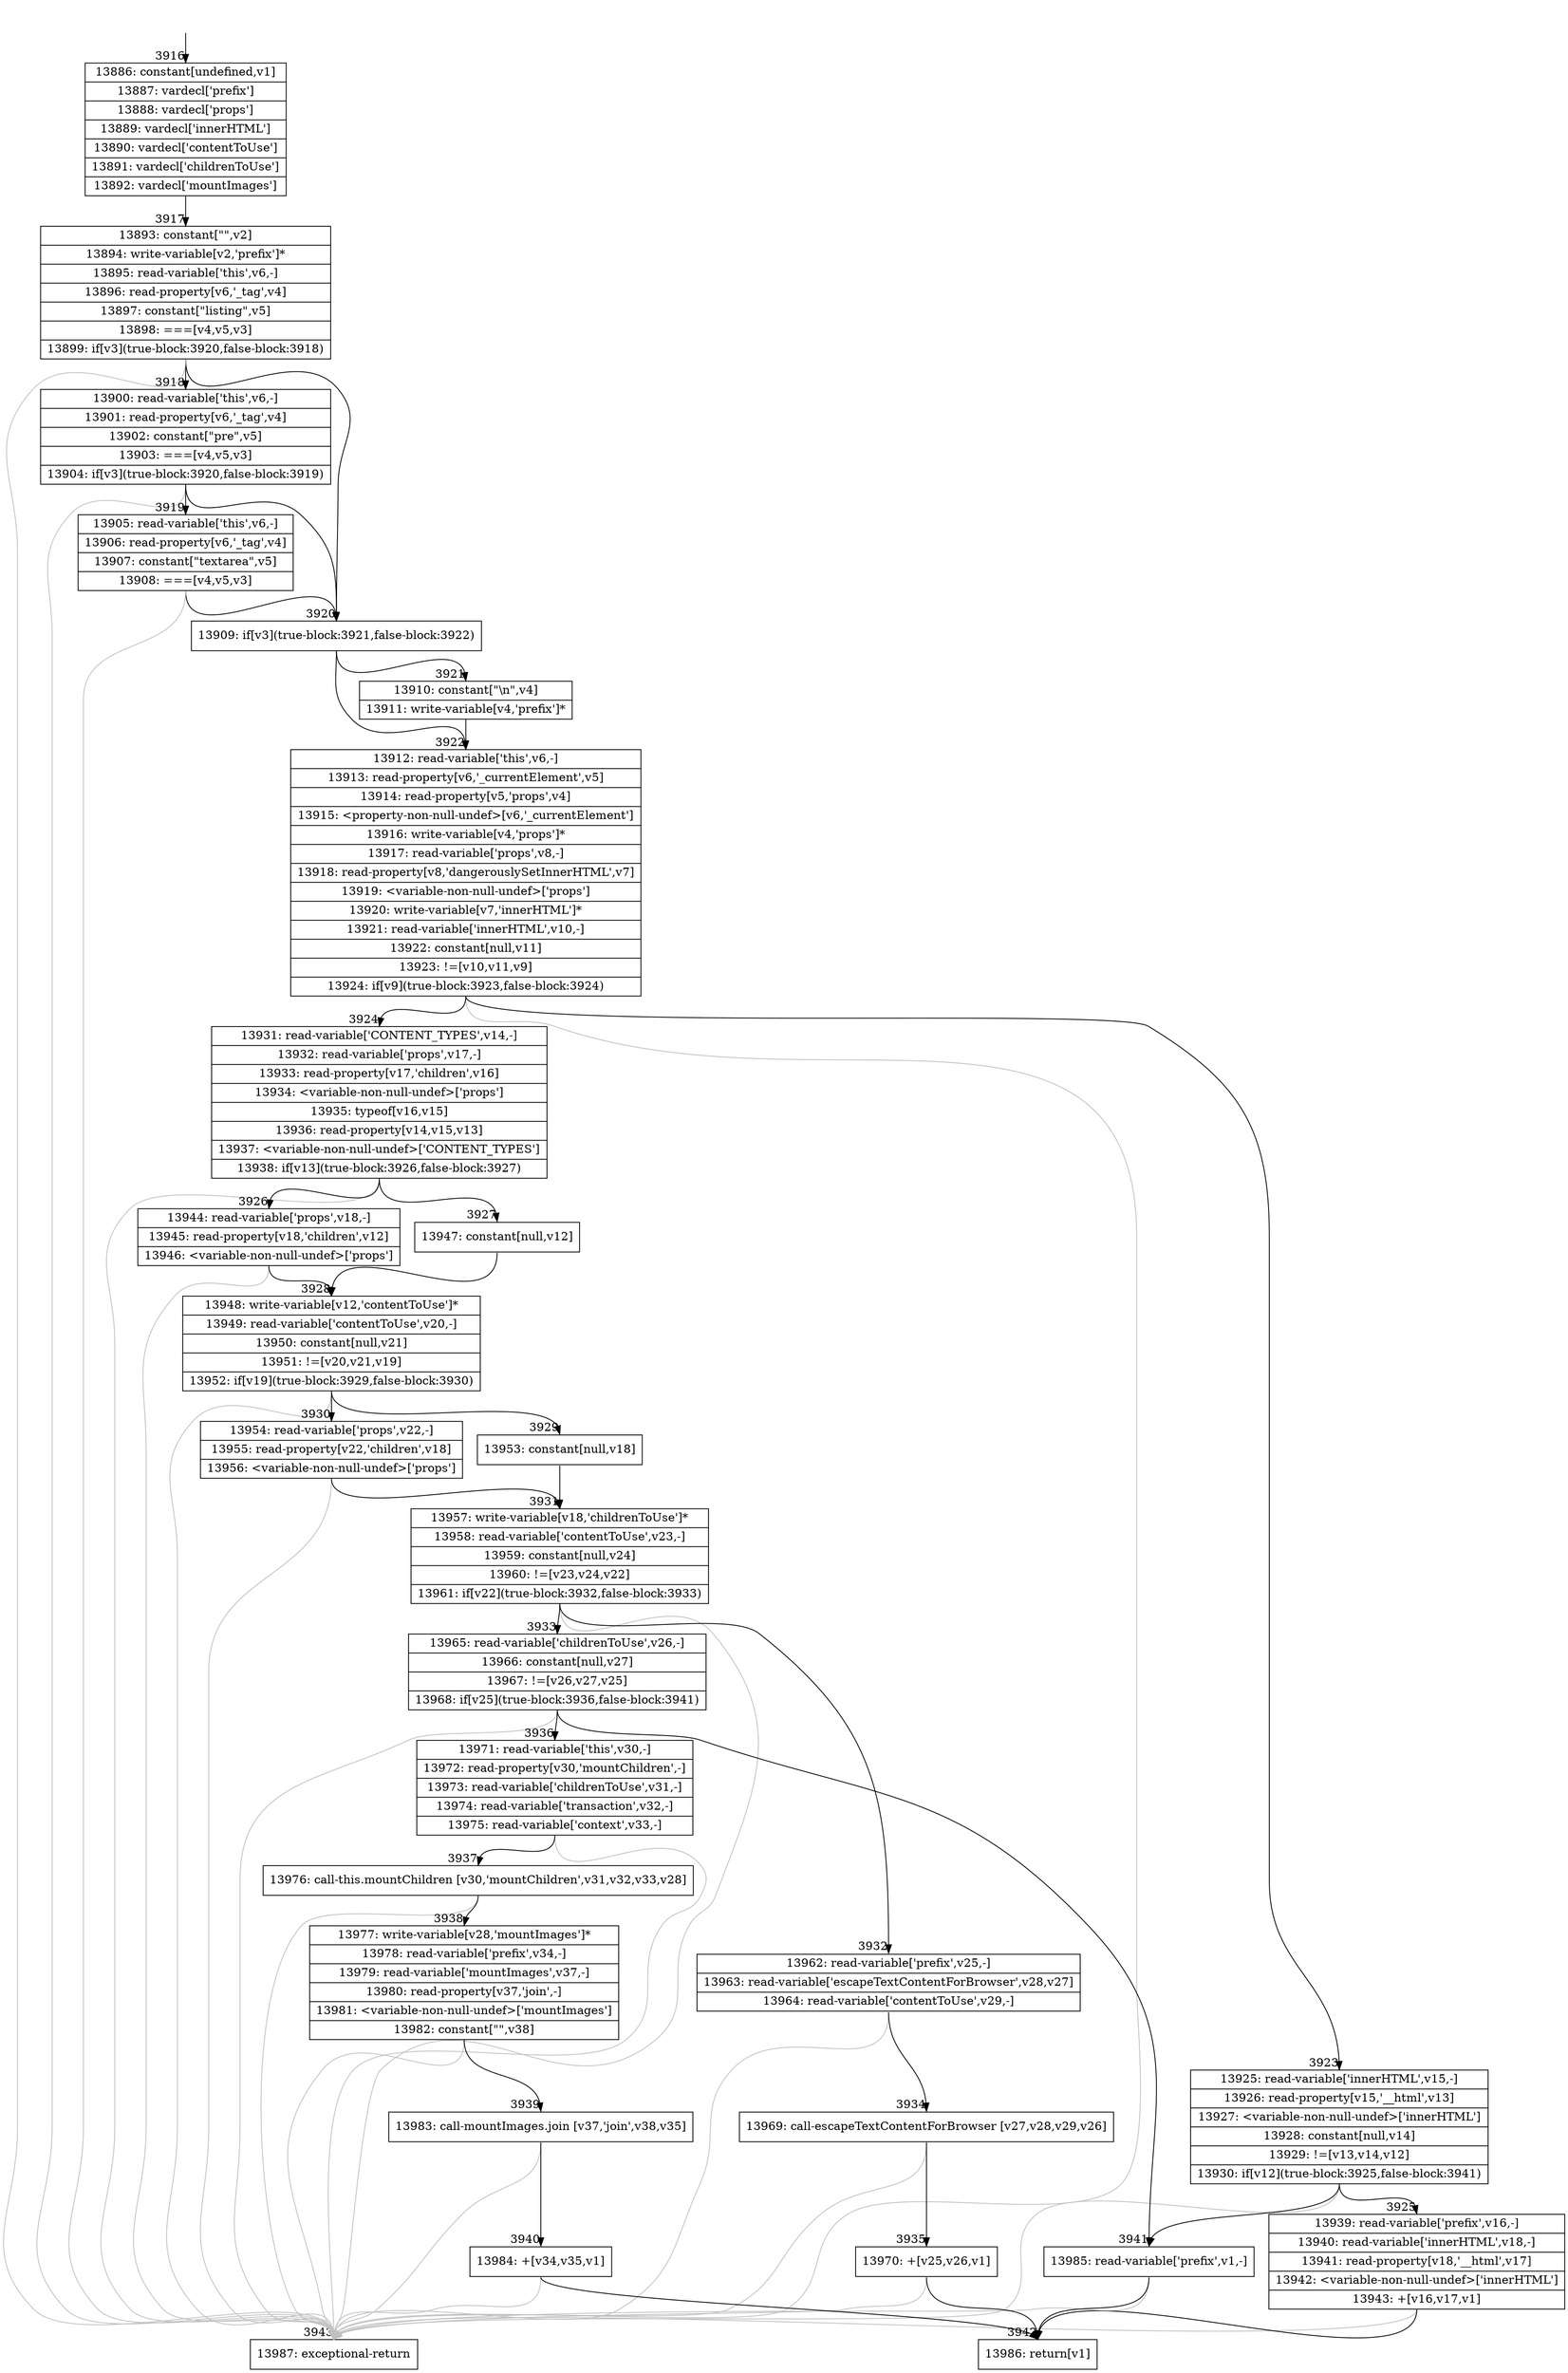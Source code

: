 digraph {
rankdir="TD"
BB_entry271[shape=none,label=""];
BB_entry271 -> BB3916 [tailport=s, headport=n, headlabel="    3916"]
BB3916 [shape=record label="{13886: constant[undefined,v1]|13887: vardecl['prefix']|13888: vardecl['props']|13889: vardecl['innerHTML']|13890: vardecl['contentToUse']|13891: vardecl['childrenToUse']|13892: vardecl['mountImages']}" ] 
BB3916 -> BB3917 [tailport=s, headport=n, headlabel="      3917"]
BB3917 [shape=record label="{13893: constant[\"\",v2]|13894: write-variable[v2,'prefix']*|13895: read-variable['this',v6,-]|13896: read-property[v6,'_tag',v4]|13897: constant[\"listing\",v5]|13898: ===[v4,v5,v3]|13899: if[v3](true-block:3920,false-block:3918)}" ] 
BB3917 -> BB3920 [tailport=s, headport=n, headlabel="      3920"]
BB3917 -> BB3918 [tailport=s, headport=n, headlabel="      3918"]
BB3917 -> BB3943 [tailport=s, headport=n, color=gray, headlabel="      3943"]
BB3918 [shape=record label="{13900: read-variable['this',v6,-]|13901: read-property[v6,'_tag',v4]|13902: constant[\"pre\",v5]|13903: ===[v4,v5,v3]|13904: if[v3](true-block:3920,false-block:3919)}" ] 
BB3918 -> BB3920 [tailport=s, headport=n]
BB3918 -> BB3919 [tailport=s, headport=n, headlabel="      3919"]
BB3918 -> BB3943 [tailport=s, headport=n, color=gray]
BB3919 [shape=record label="{13905: read-variable['this',v6,-]|13906: read-property[v6,'_tag',v4]|13907: constant[\"textarea\",v5]|13908: ===[v4,v5,v3]}" ] 
BB3919 -> BB3920 [tailport=s, headport=n]
BB3919 -> BB3943 [tailport=s, headport=n, color=gray]
BB3920 [shape=record label="{13909: if[v3](true-block:3921,false-block:3922)}" ] 
BB3920 -> BB3921 [tailport=s, headport=n, headlabel="      3921"]
BB3920 -> BB3922 [tailport=s, headport=n, headlabel="      3922"]
BB3921 [shape=record label="{13910: constant[\"\\n\",v4]|13911: write-variable[v4,'prefix']*}" ] 
BB3921 -> BB3922 [tailport=s, headport=n]
BB3922 [shape=record label="{13912: read-variable['this',v6,-]|13913: read-property[v6,'_currentElement',v5]|13914: read-property[v5,'props',v4]|13915: \<property-non-null-undef\>[v6,'_currentElement']|13916: write-variable[v4,'props']*|13917: read-variable['props',v8,-]|13918: read-property[v8,'dangerouslySetInnerHTML',v7]|13919: \<variable-non-null-undef\>['props']|13920: write-variable[v7,'innerHTML']*|13921: read-variable['innerHTML',v10,-]|13922: constant[null,v11]|13923: !=[v10,v11,v9]|13924: if[v9](true-block:3923,false-block:3924)}" ] 
BB3922 -> BB3923 [tailport=s, headport=n, headlabel="      3923"]
BB3922 -> BB3924 [tailport=s, headport=n, headlabel="      3924"]
BB3922 -> BB3943 [tailport=s, headport=n, color=gray]
BB3923 [shape=record label="{13925: read-variable['innerHTML',v15,-]|13926: read-property[v15,'__html',v13]|13927: \<variable-non-null-undef\>['innerHTML']|13928: constant[null,v14]|13929: !=[v13,v14,v12]|13930: if[v12](true-block:3925,false-block:3941)}" ] 
BB3923 -> BB3925 [tailport=s, headport=n, headlabel="      3925"]
BB3923 -> BB3941 [tailport=s, headport=n, headlabel="      3941"]
BB3923 -> BB3943 [tailport=s, headport=n, color=gray]
BB3924 [shape=record label="{13931: read-variable['CONTENT_TYPES',v14,-]|13932: read-variable['props',v17,-]|13933: read-property[v17,'children',v16]|13934: \<variable-non-null-undef\>['props']|13935: typeof[v16,v15]|13936: read-property[v14,v15,v13]|13937: \<variable-non-null-undef\>['CONTENT_TYPES']|13938: if[v13](true-block:3926,false-block:3927)}" ] 
BB3924 -> BB3926 [tailport=s, headport=n, headlabel="      3926"]
BB3924 -> BB3927 [tailport=s, headport=n, headlabel="      3927"]
BB3924 -> BB3943 [tailport=s, headport=n, color=gray]
BB3925 [shape=record label="{13939: read-variable['prefix',v16,-]|13940: read-variable['innerHTML',v18,-]|13941: read-property[v18,'__html',v17]|13942: \<variable-non-null-undef\>['innerHTML']|13943: +[v16,v17,v1]}" ] 
BB3925 -> BB3942 [tailport=s, headport=n, headlabel="      3942"]
BB3925 -> BB3943 [tailport=s, headport=n, color=gray]
BB3926 [shape=record label="{13944: read-variable['props',v18,-]|13945: read-property[v18,'children',v12]|13946: \<variable-non-null-undef\>['props']}" ] 
BB3926 -> BB3928 [tailport=s, headport=n, headlabel="      3928"]
BB3926 -> BB3943 [tailport=s, headport=n, color=gray]
BB3927 [shape=record label="{13947: constant[null,v12]}" ] 
BB3927 -> BB3928 [tailport=s, headport=n]
BB3928 [shape=record label="{13948: write-variable[v12,'contentToUse']*|13949: read-variable['contentToUse',v20,-]|13950: constant[null,v21]|13951: !=[v20,v21,v19]|13952: if[v19](true-block:3929,false-block:3930)}" ] 
BB3928 -> BB3929 [tailport=s, headport=n, headlabel="      3929"]
BB3928 -> BB3930 [tailport=s, headport=n, headlabel="      3930"]
BB3928 -> BB3943 [tailport=s, headport=n, color=gray]
BB3929 [shape=record label="{13953: constant[null,v18]}" ] 
BB3929 -> BB3931 [tailport=s, headport=n, headlabel="      3931"]
BB3930 [shape=record label="{13954: read-variable['props',v22,-]|13955: read-property[v22,'children',v18]|13956: \<variable-non-null-undef\>['props']}" ] 
BB3930 -> BB3931 [tailport=s, headport=n]
BB3930 -> BB3943 [tailport=s, headport=n, color=gray]
BB3931 [shape=record label="{13957: write-variable[v18,'childrenToUse']*|13958: read-variable['contentToUse',v23,-]|13959: constant[null,v24]|13960: !=[v23,v24,v22]|13961: if[v22](true-block:3932,false-block:3933)}" ] 
BB3931 -> BB3932 [tailport=s, headport=n, headlabel="      3932"]
BB3931 -> BB3933 [tailport=s, headport=n, headlabel="      3933"]
BB3931 -> BB3943 [tailport=s, headport=n, color=gray]
BB3932 [shape=record label="{13962: read-variable['prefix',v25,-]|13963: read-variable['escapeTextContentForBrowser',v28,v27]|13964: read-variable['contentToUse',v29,-]}" ] 
BB3932 -> BB3934 [tailport=s, headport=n, headlabel="      3934"]
BB3932 -> BB3943 [tailport=s, headport=n, color=gray]
BB3933 [shape=record label="{13965: read-variable['childrenToUse',v26,-]|13966: constant[null,v27]|13967: !=[v26,v27,v25]|13968: if[v25](true-block:3936,false-block:3941)}" ] 
BB3933 -> BB3936 [tailport=s, headport=n, headlabel="      3936"]
BB3933 -> BB3941 [tailport=s, headport=n]
BB3933 -> BB3943 [tailport=s, headport=n, color=gray]
BB3934 [shape=record label="{13969: call-escapeTextContentForBrowser [v27,v28,v29,v26]}" ] 
BB3934 -> BB3935 [tailport=s, headport=n, headlabel="      3935"]
BB3934 -> BB3943 [tailport=s, headport=n, color=gray]
BB3935 [shape=record label="{13970: +[v25,v26,v1]}" ] 
BB3935 -> BB3942 [tailport=s, headport=n]
BB3935 -> BB3943 [tailport=s, headport=n, color=gray]
BB3936 [shape=record label="{13971: read-variable['this',v30,-]|13972: read-property[v30,'mountChildren',-]|13973: read-variable['childrenToUse',v31,-]|13974: read-variable['transaction',v32,-]|13975: read-variable['context',v33,-]}" ] 
BB3936 -> BB3937 [tailport=s, headport=n, headlabel="      3937"]
BB3936 -> BB3943 [tailport=s, headport=n, color=gray]
BB3937 [shape=record label="{13976: call-this.mountChildren [v30,'mountChildren',v31,v32,v33,v28]}" ] 
BB3937 -> BB3938 [tailport=s, headport=n, headlabel="      3938"]
BB3937 -> BB3943 [tailport=s, headport=n, color=gray]
BB3938 [shape=record label="{13977: write-variable[v28,'mountImages']*|13978: read-variable['prefix',v34,-]|13979: read-variable['mountImages',v37,-]|13980: read-property[v37,'join',-]|13981: \<variable-non-null-undef\>['mountImages']|13982: constant[\"\",v38]}" ] 
BB3938 -> BB3939 [tailport=s, headport=n, headlabel="      3939"]
BB3938 -> BB3943 [tailport=s, headport=n, color=gray]
BB3939 [shape=record label="{13983: call-mountImages.join [v37,'join',v38,v35]}" ] 
BB3939 -> BB3940 [tailport=s, headport=n, headlabel="      3940"]
BB3939 -> BB3943 [tailport=s, headport=n, color=gray]
BB3940 [shape=record label="{13984: +[v34,v35,v1]}" ] 
BB3940 -> BB3942 [tailport=s, headport=n]
BB3940 -> BB3943 [tailport=s, headport=n, color=gray]
BB3941 [shape=record label="{13985: read-variable['prefix',v1,-]}" ] 
BB3941 -> BB3942 [tailport=s, headport=n]
BB3941 -> BB3943 [tailport=s, headport=n, color=gray]
BB3942 [shape=record label="{13986: return[v1]}" ] 
BB3943 [shape=record label="{13987: exceptional-return}" ] 
//#$~ 7709
}
